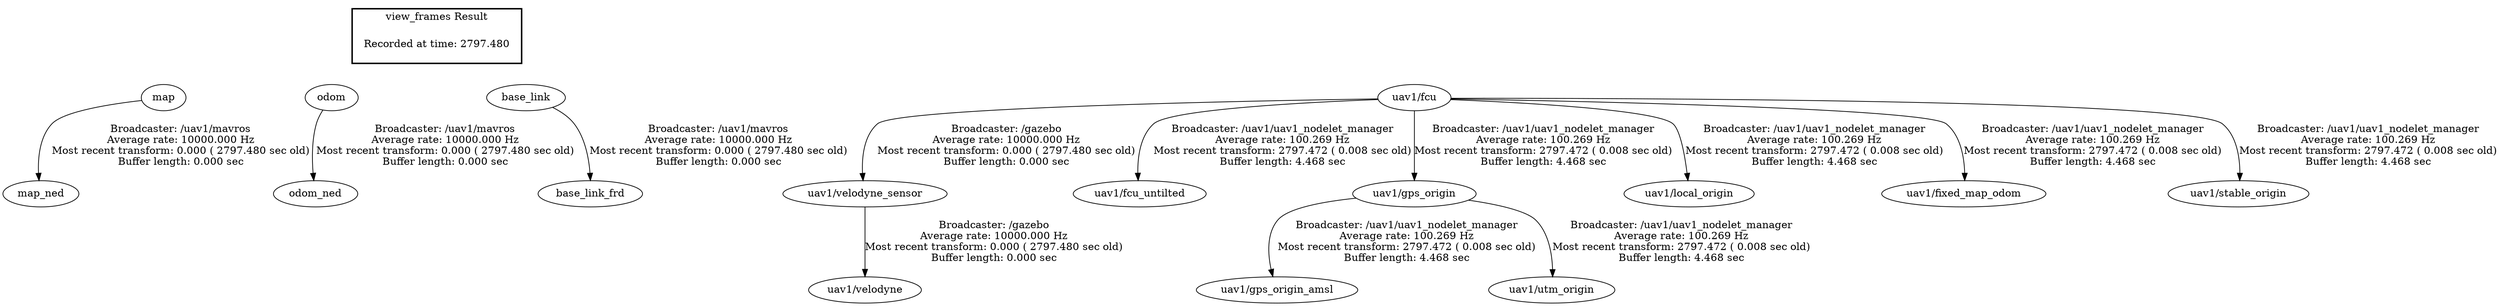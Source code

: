 digraph G {
"map" -> "map_ned"[label="Broadcaster: /uav1/mavros\nAverage rate: 10000.000 Hz\nMost recent transform: 0.000 ( 2797.480 sec old)\nBuffer length: 0.000 sec\n"];
"odom" -> "odom_ned"[label="Broadcaster: /uav1/mavros\nAverage rate: 10000.000 Hz\nMost recent transform: 0.000 ( 2797.480 sec old)\nBuffer length: 0.000 sec\n"];
"base_link" -> "base_link_frd"[label="Broadcaster: /uav1/mavros\nAverage rate: 10000.000 Hz\nMost recent transform: 0.000 ( 2797.480 sec old)\nBuffer length: 0.000 sec\n"];
"uav1/fcu" -> "uav1/velodyne_sensor"[label="Broadcaster: /gazebo\nAverage rate: 10000.000 Hz\nMost recent transform: 0.000 ( 2797.480 sec old)\nBuffer length: 0.000 sec\n"];
"uav1/velodyne_sensor" -> "uav1/velodyne"[label="Broadcaster: /gazebo\nAverage rate: 10000.000 Hz\nMost recent transform: 0.000 ( 2797.480 sec old)\nBuffer length: 0.000 sec\n"];
"uav1/fcu" -> "uav1/fcu_untilted"[label="Broadcaster: /uav1/uav1_nodelet_manager\nAverage rate: 100.269 Hz\nMost recent transform: 2797.472 ( 0.008 sec old)\nBuffer length: 4.468 sec\n"];
"uav1/fcu" -> "uav1/gps_origin"[label="Broadcaster: /uav1/uav1_nodelet_manager\nAverage rate: 100.269 Hz\nMost recent transform: 2797.472 ( 0.008 sec old)\nBuffer length: 4.468 sec\n"];
"uav1/gps_origin" -> "uav1/gps_origin_amsl"[label="Broadcaster: /uav1/uav1_nodelet_manager\nAverage rate: 100.269 Hz\nMost recent transform: 2797.472 ( 0.008 sec old)\nBuffer length: 4.468 sec\n"];
"uav1/gps_origin" -> "uav1/utm_origin"[label="Broadcaster: /uav1/uav1_nodelet_manager\nAverage rate: 100.269 Hz\nMost recent transform: 2797.472 ( 0.008 sec old)\nBuffer length: 4.468 sec\n"];
"uav1/fcu" -> "uav1/local_origin"[label="Broadcaster: /uav1/uav1_nodelet_manager\nAverage rate: 100.269 Hz\nMost recent transform: 2797.472 ( 0.008 sec old)\nBuffer length: 4.468 sec\n"];
"uav1/fcu" -> "uav1/fixed_map_odom"[label="Broadcaster: /uav1/uav1_nodelet_manager\nAverage rate: 100.269 Hz\nMost recent transform: 2797.472 ( 0.008 sec old)\nBuffer length: 4.468 sec\n"];
"uav1/fcu" -> "uav1/stable_origin"[label="Broadcaster: /uav1/uav1_nodelet_manager\nAverage rate: 100.269 Hz\nMost recent transform: 2797.472 ( 0.008 sec old)\nBuffer length: 4.468 sec\n"];
edge [style=invis];
 subgraph cluster_legend { style=bold; color=black; label ="view_frames Result";
"Recorded at time: 2797.480"[ shape=plaintext ] ;
 }->"map";
edge [style=invis];
 subgraph cluster_legend { style=bold; color=black; label ="view_frames Result";
"Recorded at time: 2797.480"[ shape=plaintext ] ;
 }->"odom";
edge [style=invis];
 subgraph cluster_legend { style=bold; color=black; label ="view_frames Result";
"Recorded at time: 2797.480"[ shape=plaintext ] ;
 }->"base_link";
edge [style=invis];
 subgraph cluster_legend { style=bold; color=black; label ="view_frames Result";
"Recorded at time: 2797.480"[ shape=plaintext ] ;
 }->"uav1/fcu";
}